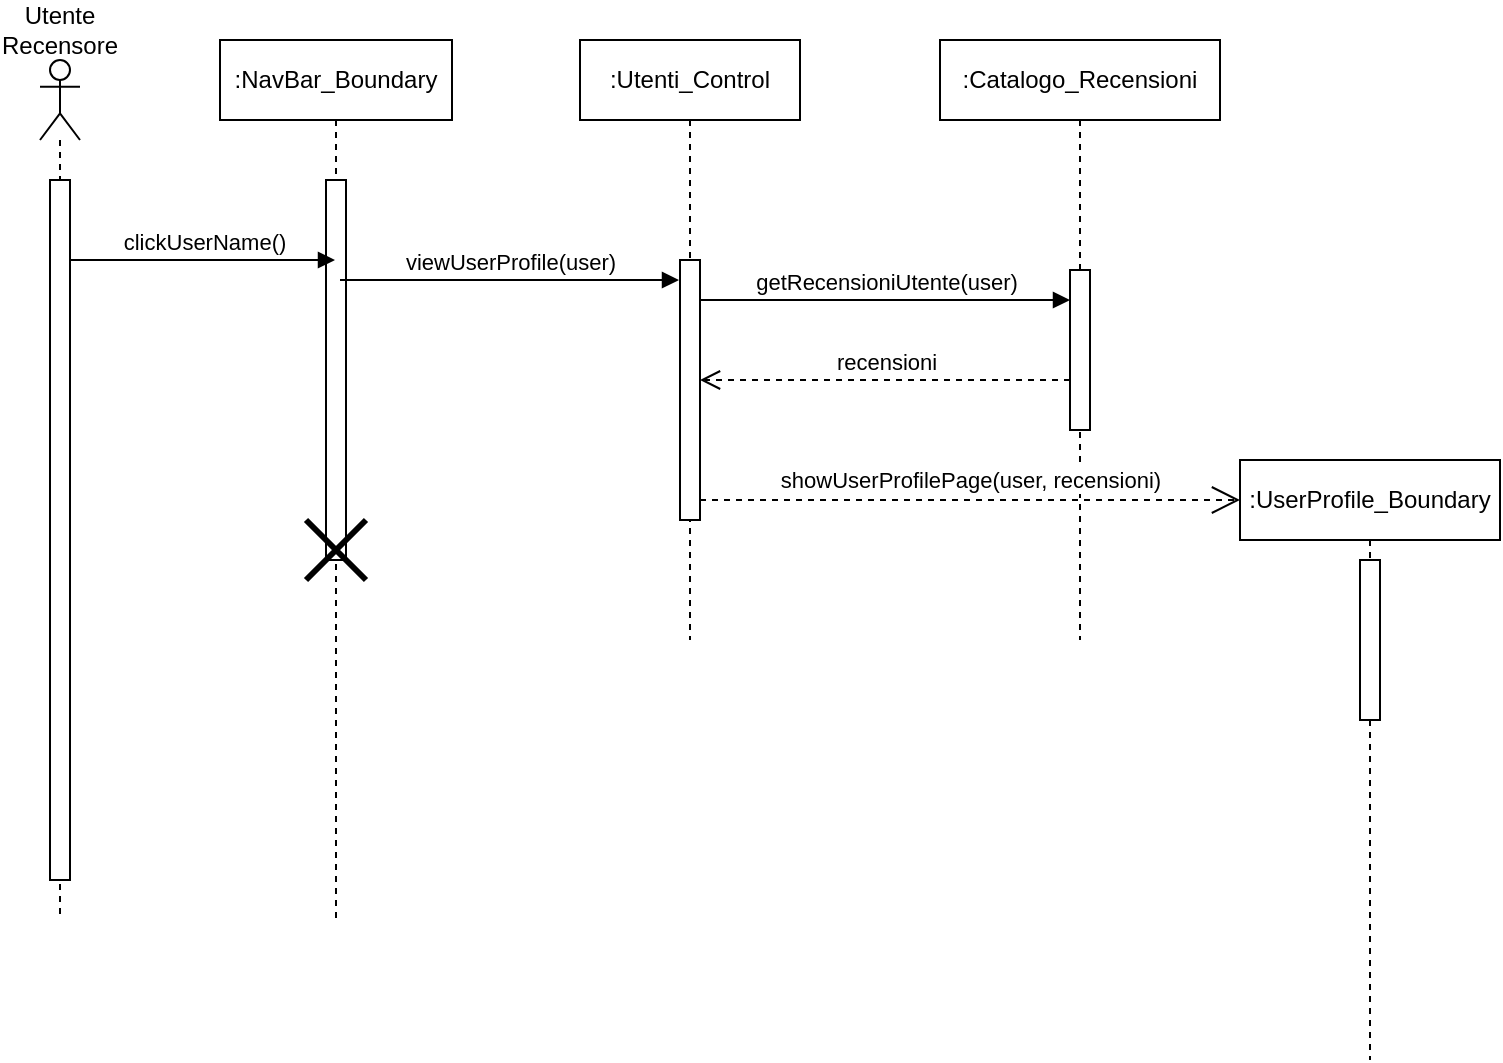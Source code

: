 <mxfile version="26.0.4">
  <diagram name="Page-1" id="zOEEpCLVx3BSE4MT3N1Z">
    <mxGraphModel dx="1129" dy="893" grid="1" gridSize="10" guides="1" tooltips="1" connect="1" arrows="1" fold="1" page="1" pageScale="1" pageWidth="827" pageHeight="1169" math="0" shadow="0">
      <root>
        <mxCell id="0" />
        <mxCell id="1" parent="0" />
        <mxCell id="bJD-7n71ggJvzxjQHtQu-23" value="" style="shape=umlLifeline;perimeter=lifelinePerimeter;whiteSpace=wrap;html=1;container=1;dropTarget=0;collapsible=0;recursiveResize=0;outlineConnect=0;portConstraint=eastwest;newEdgeStyle={&quot;curved&quot;:0,&quot;rounded&quot;:0};participant=umlActor;" vertex="1" parent="1">
          <mxGeometry x="210" y="730" width="20" height="430" as="geometry" />
        </mxCell>
        <mxCell id="bJD-7n71ggJvzxjQHtQu-24" value="" style="html=1;points=[[0,0,0,0,5],[0,1,0,0,-5],[1,0,0,0,5],[1,1,0,0,-5]];perimeter=orthogonalPerimeter;outlineConnect=0;targetShapes=umlLifeline;portConstraint=eastwest;newEdgeStyle={&quot;curved&quot;:0,&quot;rounded&quot;:0};" vertex="1" parent="bJD-7n71ggJvzxjQHtQu-23">
          <mxGeometry x="5" y="60" width="10" height="350" as="geometry" />
        </mxCell>
        <mxCell id="bJD-7n71ggJvzxjQHtQu-25" value=":NavBar_Boundary" style="shape=umlLifeline;perimeter=lifelinePerimeter;whiteSpace=wrap;html=1;container=1;dropTarget=0;collapsible=0;recursiveResize=0;outlineConnect=0;portConstraint=eastwest;newEdgeStyle={&quot;curved&quot;:0,&quot;rounded&quot;:0};" vertex="1" parent="1">
          <mxGeometry x="300" y="720" width="116" height="440" as="geometry" />
        </mxCell>
        <mxCell id="bJD-7n71ggJvzxjQHtQu-26" value="" style="html=1;points=[[0,0,0,0,5],[0,1,0,0,-5],[1,0,0,0,5],[1,1,0,0,-5]];perimeter=orthogonalPerimeter;outlineConnect=0;targetShapes=umlLifeline;portConstraint=eastwest;newEdgeStyle={&quot;curved&quot;:0,&quot;rounded&quot;:0};" vertex="1" parent="bJD-7n71ggJvzxjQHtQu-25">
          <mxGeometry x="53" y="70" width="10" height="190" as="geometry" />
        </mxCell>
        <mxCell id="bJD-7n71ggJvzxjQHtQu-27" value="" style="shape=umlDestroy;whiteSpace=wrap;html=1;strokeWidth=3;targetShapes=umlLifeline;" vertex="1" parent="bJD-7n71ggJvzxjQHtQu-25">
          <mxGeometry x="43" y="240" width="30" height="30" as="geometry" />
        </mxCell>
        <mxCell id="bJD-7n71ggJvzxjQHtQu-28" value="clickUserName()" style="html=1;verticalAlign=bottom;endArrow=block;curved=0;rounded=0;" edge="1" parent="1">
          <mxGeometry width="80" relative="1" as="geometry">
            <mxPoint x="225" y="830" as="sourcePoint" />
            <mxPoint x="357.5" y="830" as="targetPoint" />
          </mxGeometry>
        </mxCell>
        <mxCell id="bJD-7n71ggJvzxjQHtQu-29" value=":Utenti_Control" style="shape=umlLifeline;perimeter=lifelinePerimeter;whiteSpace=wrap;html=1;container=1;dropTarget=0;collapsible=0;recursiveResize=0;outlineConnect=0;portConstraint=eastwest;newEdgeStyle={&quot;curved&quot;:0,&quot;rounded&quot;:0};" vertex="1" parent="1">
          <mxGeometry x="480" y="720" width="110" height="300" as="geometry" />
        </mxCell>
        <mxCell id="bJD-7n71ggJvzxjQHtQu-30" value="" style="html=1;points=[[0,0,0,0,5],[0,1,0,0,-5],[1,0,0,0,5],[1,1,0,0,-5]];perimeter=orthogonalPerimeter;outlineConnect=0;targetShapes=umlLifeline;portConstraint=eastwest;newEdgeStyle={&quot;curved&quot;:0,&quot;rounded&quot;:0};" vertex="1" parent="bJD-7n71ggJvzxjQHtQu-29">
          <mxGeometry x="50" y="110" width="10" height="130" as="geometry" />
        </mxCell>
        <mxCell id="bJD-7n71ggJvzxjQHtQu-31" value="viewUserProfile(user)" style="html=1;verticalAlign=bottom;endArrow=block;curved=0;rounded=0;" edge="1" parent="1">
          <mxGeometry width="80" relative="1" as="geometry">
            <mxPoint x="360" y="840" as="sourcePoint" />
            <mxPoint x="529.5" y="840" as="targetPoint" />
          </mxGeometry>
        </mxCell>
        <mxCell id="bJD-7n71ggJvzxjQHtQu-32" value=":Catalogo_Recensioni" style="shape=umlLifeline;perimeter=lifelinePerimeter;whiteSpace=wrap;html=1;container=1;dropTarget=0;collapsible=0;recursiveResize=0;outlineConnect=0;portConstraint=eastwest;newEdgeStyle={&quot;curved&quot;:0,&quot;rounded&quot;:0};" vertex="1" parent="1">
          <mxGeometry x="660" y="720" width="140" height="300" as="geometry" />
        </mxCell>
        <mxCell id="bJD-7n71ggJvzxjQHtQu-33" value="" style="html=1;points=[[0,0,0,0,5],[0,1,0,0,-5],[1,0,0,0,5],[1,1,0,0,-5]];perimeter=orthogonalPerimeter;outlineConnect=0;targetShapes=umlLifeline;portConstraint=eastwest;newEdgeStyle={&quot;curved&quot;:0,&quot;rounded&quot;:0};" vertex="1" parent="bJD-7n71ggJvzxjQHtQu-32">
          <mxGeometry x="65" y="115" width="10" height="80" as="geometry" />
        </mxCell>
        <mxCell id="bJD-7n71ggJvzxjQHtQu-34" value="getRecensioniUtente(user)" style="html=1;verticalAlign=bottom;endArrow=block;curved=0;rounded=0;" edge="1" parent="1" target="bJD-7n71ggJvzxjQHtQu-33">
          <mxGeometry width="80" relative="1" as="geometry">
            <mxPoint x="540" y="850" as="sourcePoint" />
            <mxPoint x="610" y="850" as="targetPoint" />
          </mxGeometry>
        </mxCell>
        <mxCell id="bJD-7n71ggJvzxjQHtQu-35" value="recensioni" style="html=1;verticalAlign=bottom;endArrow=open;dashed=1;endSize=8;curved=0;rounded=0;" edge="1" parent="1" source="bJD-7n71ggJvzxjQHtQu-33">
          <mxGeometry relative="1" as="geometry">
            <mxPoint x="705.5" y="890" as="sourcePoint" />
            <mxPoint x="540" y="890" as="targetPoint" />
          </mxGeometry>
        </mxCell>
        <mxCell id="bJD-7n71ggJvzxjQHtQu-36" value=":UserProfile_Boundary" style="shape=umlLifeline;perimeter=lifelinePerimeter;whiteSpace=wrap;html=1;container=1;dropTarget=0;collapsible=0;recursiveResize=0;outlineConnect=0;portConstraint=eastwest;newEdgeStyle={&quot;curved&quot;:0,&quot;rounded&quot;:0};" vertex="1" parent="1">
          <mxGeometry x="810" y="930" width="130" height="300" as="geometry" />
        </mxCell>
        <mxCell id="bJD-7n71ggJvzxjQHtQu-37" value="" style="html=1;points=[[0,0,0,0,5],[0,1,0,0,-5],[1,0,0,0,5],[1,1,0,0,-5]];perimeter=orthogonalPerimeter;outlineConnect=0;targetShapes=umlLifeline;portConstraint=eastwest;newEdgeStyle={&quot;curved&quot;:0,&quot;rounded&quot;:0};" vertex="1" parent="bJD-7n71ggJvzxjQHtQu-36">
          <mxGeometry x="60" y="50" width="10" height="80" as="geometry" />
        </mxCell>
        <mxCell id="bJD-7n71ggJvzxjQHtQu-38" value="Utente Recensore" style="text;html=1;align=center;verticalAlign=middle;whiteSpace=wrap;rounded=0;" vertex="1" parent="1">
          <mxGeometry x="190" y="700" width="60" height="30" as="geometry" />
        </mxCell>
        <mxCell id="bJD-7n71ggJvzxjQHtQu-39" value="showUserProfilePage(user, recensioni)" style="endArrow=open;endSize=12;dashed=1;html=1;rounded=0;" edge="1" parent="1" source="bJD-7n71ggJvzxjQHtQu-30">
          <mxGeometry y="10" width="160" relative="1" as="geometry">
            <mxPoint x="600" y="950" as="sourcePoint" />
            <mxPoint x="810" y="950" as="targetPoint" />
            <mxPoint as="offset" />
          </mxGeometry>
        </mxCell>
      </root>
    </mxGraphModel>
  </diagram>
</mxfile>
